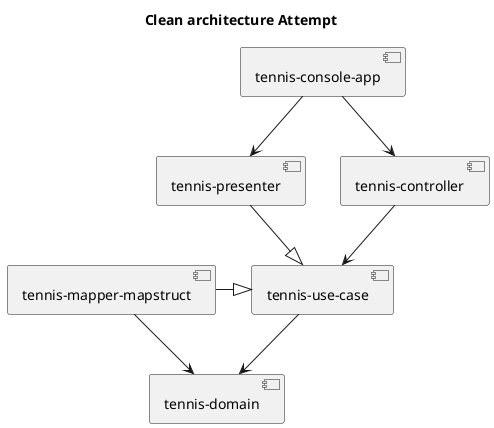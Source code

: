 @startuml
skinparam linetype orth
title Clean architecture Attempt

[tennis-use-case] as uc
[tennis-domain] as domain

[tennis-console-app] as consoleApp
[tennis-presenter] as presenter
[tennis-controller] as controller

[tennis-mapper-mapstruct] as mapper

consoleApp -D-> presenter
consoleApp -D-> controller
controller -D-> uc
presenter -D-|> uc

uc -D-> domain
mapper -R-|> uc
mapper -R-> domain

@enduml
